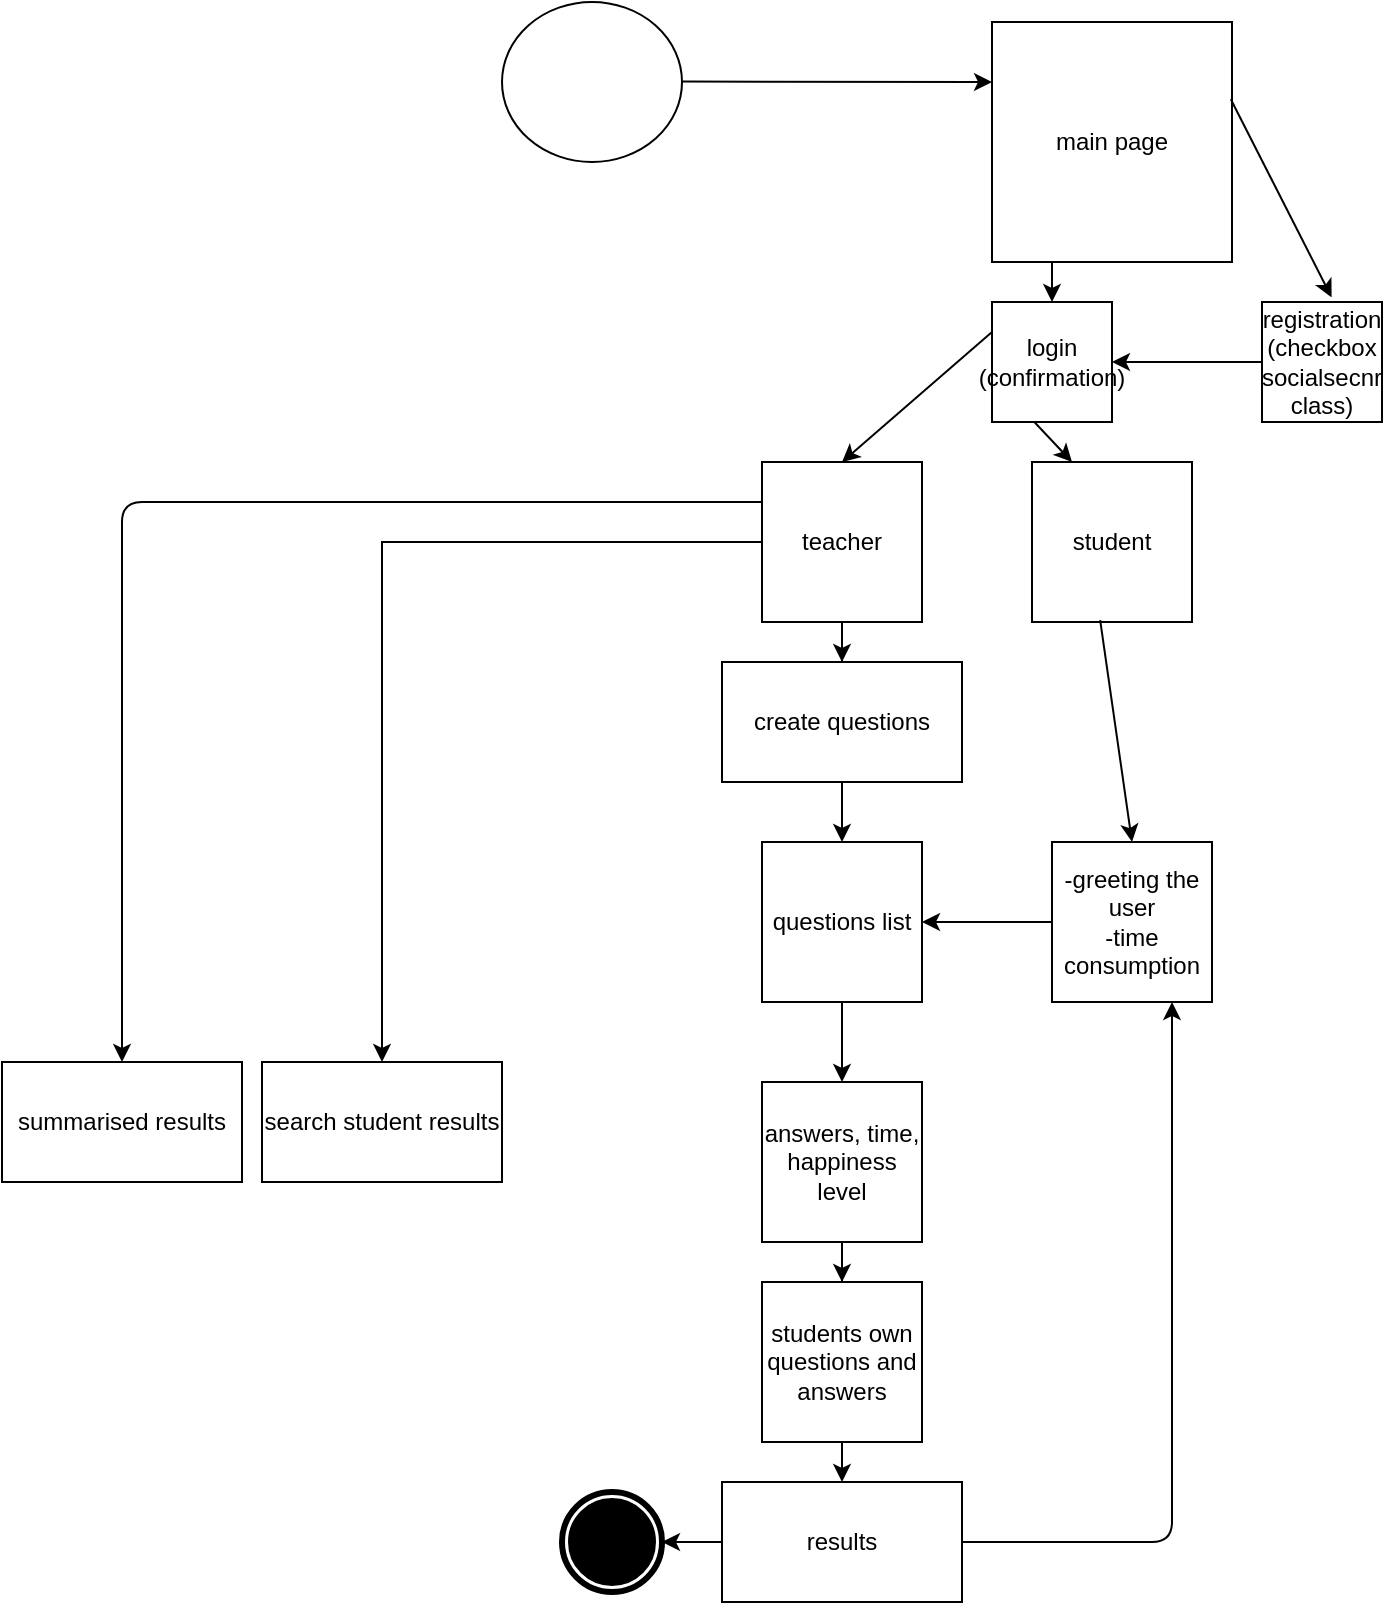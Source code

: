 <mxfile version="14.5.1" type="device"><diagram id="EcrhXFhQcN7aK0agi-ny" name="Page-1"><mxGraphModel dx="2139" dy="822" grid="1" gridSize="10" guides="1" tooltips="1" connect="1" arrows="1" fold="1" page="1" pageScale="1" pageWidth="850" pageHeight="1100" math="0" shadow="0"><root><mxCell id="0"/><mxCell id="1" parent="0"/><mxCell id="PeFbt0n7e8RYYCaaOg9a-3" value="main page&lt;br&gt;" style="whiteSpace=wrap;html=1;aspect=fixed;" vertex="1" parent="1"><mxGeometry x="305" y="20" width="120" height="120" as="geometry"/></mxCell><mxCell id="PeFbt0n7e8RYYCaaOg9a-10" style="edgeStyle=orthogonalEdgeStyle;rounded=0;orthogonalLoop=1;jettySize=auto;html=1;exitX=0;exitY=0.5;exitDx=0;exitDy=0;entryX=1;entryY=0.5;entryDx=0;entryDy=0;" edge="1" parent="1" source="PeFbt0n7e8RYYCaaOg9a-4" target="PeFbt0n7e8RYYCaaOg9a-8"><mxGeometry relative="1" as="geometry"/></mxCell><mxCell id="PeFbt0n7e8RYYCaaOg9a-4" value="-greeting the user&lt;br&gt;-time consumption" style="whiteSpace=wrap;html=1;aspect=fixed;" vertex="1" parent="1"><mxGeometry x="335" y="430" width="80" height="80" as="geometry"/></mxCell><mxCell id="PeFbt0n7e8RYYCaaOg9a-43" value="" style="edgeStyle=orthogonalEdgeStyle;rounded=0;orthogonalLoop=1;jettySize=auto;html=1;" edge="1" parent="1" source="PeFbt0n7e8RYYCaaOg9a-5" target="PeFbt0n7e8RYYCaaOg9a-42"><mxGeometry relative="1" as="geometry"/></mxCell><mxCell id="PeFbt0n7e8RYYCaaOg9a-46" value="" style="edgeStyle=orthogonalEdgeStyle;rounded=0;orthogonalLoop=1;jettySize=auto;html=1;" edge="1" parent="1" source="PeFbt0n7e8RYYCaaOg9a-5" target="PeFbt0n7e8RYYCaaOg9a-45"><mxGeometry relative="1" as="geometry"/></mxCell><mxCell id="PeFbt0n7e8RYYCaaOg9a-5" value="teacher" style="whiteSpace=wrap;html=1;aspect=fixed;" vertex="1" parent="1"><mxGeometry x="190" y="240" width="80" height="80" as="geometry"/></mxCell><mxCell id="PeFbt0n7e8RYYCaaOg9a-8" value="questions list" style="whiteSpace=wrap;html=1;aspect=fixed;" vertex="1" parent="1"><mxGeometry x="190" y="430" width="80" height="80" as="geometry"/></mxCell><mxCell id="PeFbt0n7e8RYYCaaOg9a-13" value="students own questions and answers" style="whiteSpace=wrap;html=1;aspect=fixed;" vertex="1" parent="1"><mxGeometry x="190" y="650" width="80" height="80" as="geometry"/></mxCell><mxCell id="PeFbt0n7e8RYYCaaOg9a-40" value="" style="edgeStyle=orthogonalEdgeStyle;rounded=0;orthogonalLoop=1;jettySize=auto;html=1;" edge="1" parent="1" source="PeFbt0n7e8RYYCaaOg9a-16" target="PeFbt0n7e8RYYCaaOg9a-13"><mxGeometry relative="1" as="geometry"/></mxCell><mxCell id="PeFbt0n7e8RYYCaaOg9a-16" value="answers, time, happiness level" style="whiteSpace=wrap;html=1;aspect=fixed;" vertex="1" parent="1"><mxGeometry x="190" y="550" width="80" height="80" as="geometry"/></mxCell><mxCell id="PeFbt0n7e8RYYCaaOg9a-17" value="" style="endArrow=classic;html=1;entryX=0.5;entryY=0;entryDx=0;entryDy=0;exitX=0.5;exitY=1;exitDx=0;exitDy=0;" edge="1" parent="1" source="PeFbt0n7e8RYYCaaOg9a-8" target="PeFbt0n7e8RYYCaaOg9a-16"><mxGeometry width="50" height="50" relative="1" as="geometry"><mxPoint x="320" y="420" as="sourcePoint"/><mxPoint x="370" y="370" as="targetPoint"/></mxGeometry></mxCell><mxCell id="PeFbt0n7e8RYYCaaOg9a-69" value="" style="edgeStyle=orthogonalEdgeStyle;rounded=0;orthogonalLoop=1;jettySize=auto;html=1;" edge="1" parent="1" source="PeFbt0n7e8RYYCaaOg9a-20" target="PeFbt0n7e8RYYCaaOg9a-68"><mxGeometry relative="1" as="geometry"/></mxCell><mxCell id="PeFbt0n7e8RYYCaaOg9a-20" value="results" style="whiteSpace=wrap;html=1;" vertex="1" parent="1"><mxGeometry x="170" y="750" width="120" height="60" as="geometry"/></mxCell><mxCell id="PeFbt0n7e8RYYCaaOg9a-25" value="" style="endArrow=classic;html=1;exitX=1;exitY=0.5;exitDx=0;exitDy=0;entryX=0.75;entryY=1;entryDx=0;entryDy=0;" edge="1" parent="1" source="PeFbt0n7e8RYYCaaOg9a-20" target="PeFbt0n7e8RYYCaaOg9a-4"><mxGeometry width="50" height="50" relative="1" as="geometry"><mxPoint x="320" y="620" as="sourcePoint"/><mxPoint x="370" y="570" as="targetPoint"/><Array as="points"><mxPoint x="395" y="780"/></Array></mxGeometry></mxCell><mxCell id="PeFbt0n7e8RYYCaaOg9a-33" value="student" style="whiteSpace=wrap;html=1;aspect=fixed;" vertex="1" parent="1"><mxGeometry x="325" y="240" width="80" height="80" as="geometry"/></mxCell><mxCell id="PeFbt0n7e8RYYCaaOg9a-36" value="" style="endArrow=classic;html=1;entryX=0.5;entryY=0;entryDx=0;entryDy=0;exitX=0.426;exitY=0.988;exitDx=0;exitDy=0;exitPerimeter=0;" edge="1" parent="1" source="PeFbt0n7e8RYYCaaOg9a-33" target="PeFbt0n7e8RYYCaaOg9a-4"><mxGeometry width="50" height="50" relative="1" as="geometry"><mxPoint x="320" y="380" as="sourcePoint"/><mxPoint x="370" y="330" as="targetPoint"/></mxGeometry></mxCell><mxCell id="PeFbt0n7e8RYYCaaOg9a-41" value="" style="endArrow=classic;html=1;entryX=0.5;entryY=0;entryDx=0;entryDy=0;exitX=0.5;exitY=1;exitDx=0;exitDy=0;" edge="1" parent="1" source="PeFbt0n7e8RYYCaaOg9a-13" target="PeFbt0n7e8RYYCaaOg9a-20"><mxGeometry width="50" height="50" relative="1" as="geometry"><mxPoint x="320" y="480" as="sourcePoint"/><mxPoint x="370" y="430" as="targetPoint"/></mxGeometry></mxCell><mxCell id="PeFbt0n7e8RYYCaaOg9a-42" value="create questions" style="whiteSpace=wrap;html=1;" vertex="1" parent="1"><mxGeometry x="170" y="340" width="120" height="60" as="geometry"/></mxCell><mxCell id="PeFbt0n7e8RYYCaaOg9a-44" value="" style="endArrow=classic;html=1;entryX=0.5;entryY=0;entryDx=0;entryDy=0;exitX=0.5;exitY=1;exitDx=0;exitDy=0;" edge="1" parent="1" source="PeFbt0n7e8RYYCaaOg9a-42" target="PeFbt0n7e8RYYCaaOg9a-8"><mxGeometry width="50" height="50" relative="1" as="geometry"><mxPoint x="320" y="470" as="sourcePoint"/><mxPoint x="370" y="420" as="targetPoint"/></mxGeometry></mxCell><mxCell id="PeFbt0n7e8RYYCaaOg9a-45" value="search student results" style="whiteSpace=wrap;html=1;" vertex="1" parent="1"><mxGeometry x="-60" y="540" width="120" height="60" as="geometry"/></mxCell><mxCell id="PeFbt0n7e8RYYCaaOg9a-48" value="summarised results" style="whiteSpace=wrap;html=1;" vertex="1" parent="1"><mxGeometry x="-190" y="540" width="120" height="60" as="geometry"/></mxCell><mxCell id="PeFbt0n7e8RYYCaaOg9a-52" value="" style="endArrow=classic;html=1;entryX=0.25;entryY=0;entryDx=0;entryDy=0;exitX=0.025;exitY=0.651;exitDx=0;exitDy=0;exitPerimeter=0;" edge="1" parent="1" source="PeFbt0n7e8RYYCaaOg9a-62" target="PeFbt0n7e8RYYCaaOg9a-33"><mxGeometry width="50" height="50" relative="1" as="geometry"><mxPoint x="300" y="520" as="sourcePoint"/><mxPoint x="350" y="470" as="targetPoint"/></mxGeometry></mxCell><mxCell id="PeFbt0n7e8RYYCaaOg9a-53" value="" style="shape=mxgraph.bpmn.shape;html=1;verticalLabelPosition=bottom;labelBackgroundColor=#ffffff;verticalAlign=top;align=center;perimeter=ellipsePerimeter;outlineConnect=0;outline=standard;symbol=general;" vertex="1" parent="1"><mxGeometry x="60" y="10" width="90" height="80" as="geometry"/></mxCell><mxCell id="PeFbt0n7e8RYYCaaOg9a-54" value="" style="endArrow=classic;html=1;entryX=0;entryY=0.25;entryDx=0;entryDy=0;" edge="1" parent="1" source="PeFbt0n7e8RYYCaaOg9a-53" target="PeFbt0n7e8RYYCaaOg9a-3"><mxGeometry width="50" height="50" relative="1" as="geometry"><mxPoint x="300" y="520" as="sourcePoint"/><mxPoint x="350" y="470" as="targetPoint"/></mxGeometry></mxCell><mxCell id="PeFbt0n7e8RYYCaaOg9a-56" value="" style="endArrow=classic;html=1;entryX=0.5;entryY=0;entryDx=0;entryDy=0;exitX=0;exitY=0.25;exitDx=0;exitDy=0;" edge="1" parent="1" source="PeFbt0n7e8RYYCaaOg9a-5" target="PeFbt0n7e8RYYCaaOg9a-48"><mxGeometry width="50" height="50" relative="1" as="geometry"><mxPoint x="300" y="520" as="sourcePoint"/><mxPoint x="350" y="470" as="targetPoint"/><Array as="points"><mxPoint x="-130" y="260"/></Array></mxGeometry></mxCell><mxCell id="PeFbt0n7e8RYYCaaOg9a-60" value="" style="endArrow=classic;html=1;entryX=0.5;entryY=0;entryDx=0;entryDy=0;exitX=0;exitY=0.25;exitDx=0;exitDy=0;" edge="1" parent="1" source="PeFbt0n7e8RYYCaaOg9a-62" target="PeFbt0n7e8RYYCaaOg9a-5"><mxGeometry width="50" height="50" relative="1" as="geometry"><mxPoint x="300" y="390" as="sourcePoint"/><mxPoint x="350" y="340" as="targetPoint"/></mxGeometry></mxCell><mxCell id="PeFbt0n7e8RYYCaaOg9a-62" value="login&lt;br&gt;(confirmation)" style="whiteSpace=wrap;html=1;aspect=fixed;" vertex="1" parent="1"><mxGeometry x="305" y="160" width="60" height="60" as="geometry"/></mxCell><mxCell id="PeFbt0n7e8RYYCaaOg9a-63" value="registration&lt;br&gt;(checkbox&lt;br&gt;socialsecnr&lt;br&gt;class)" style="whiteSpace=wrap;html=1;aspect=fixed;" vertex="1" parent="1"><mxGeometry x="440" y="160" width="60" height="60" as="geometry"/></mxCell><mxCell id="PeFbt0n7e8RYYCaaOg9a-64" value="" style="endArrow=classic;html=1;entryX=0.5;entryY=0;entryDx=0;entryDy=0;exitX=0.25;exitY=1;exitDx=0;exitDy=0;" edge="1" parent="1" source="PeFbt0n7e8RYYCaaOg9a-3" target="PeFbt0n7e8RYYCaaOg9a-62"><mxGeometry width="50" height="50" relative="1" as="geometry"><mxPoint x="300" y="390" as="sourcePoint"/><mxPoint x="350" y="340" as="targetPoint"/></mxGeometry></mxCell><mxCell id="PeFbt0n7e8RYYCaaOg9a-65" value="" style="endArrow=classic;html=1;entryX=0.58;entryY=-0.039;entryDx=0;entryDy=0;entryPerimeter=0;exitX=0.995;exitY=0.322;exitDx=0;exitDy=0;exitPerimeter=0;" edge="1" parent="1" source="PeFbt0n7e8RYYCaaOg9a-3" target="PeFbt0n7e8RYYCaaOg9a-63"><mxGeometry width="50" height="50" relative="1" as="geometry"><mxPoint x="300" y="390" as="sourcePoint"/><mxPoint x="350" y="340" as="targetPoint"/></mxGeometry></mxCell><mxCell id="PeFbt0n7e8RYYCaaOg9a-66" value="" style="endArrow=classic;html=1;entryX=1;entryY=0.5;entryDx=0;entryDy=0;exitX=0;exitY=0.5;exitDx=0;exitDy=0;" edge="1" parent="1" source="PeFbt0n7e8RYYCaaOg9a-63" target="PeFbt0n7e8RYYCaaOg9a-62"><mxGeometry width="50" height="50" relative="1" as="geometry"><mxPoint x="300" y="390" as="sourcePoint"/><mxPoint x="350" y="340" as="targetPoint"/></mxGeometry></mxCell><mxCell id="PeFbt0n7e8RYYCaaOg9a-68" value="" style="shape=mxgraph.bpmn.shape;html=1;verticalLabelPosition=bottom;labelBackgroundColor=#ffffff;verticalAlign=top;align=center;perimeter=ellipsePerimeter;outlineConnect=0;outline=end;symbol=terminate;" vertex="1" parent="1"><mxGeometry x="90" y="755" width="50" height="50" as="geometry"/></mxCell></root></mxGraphModel></diagram></mxfile>
